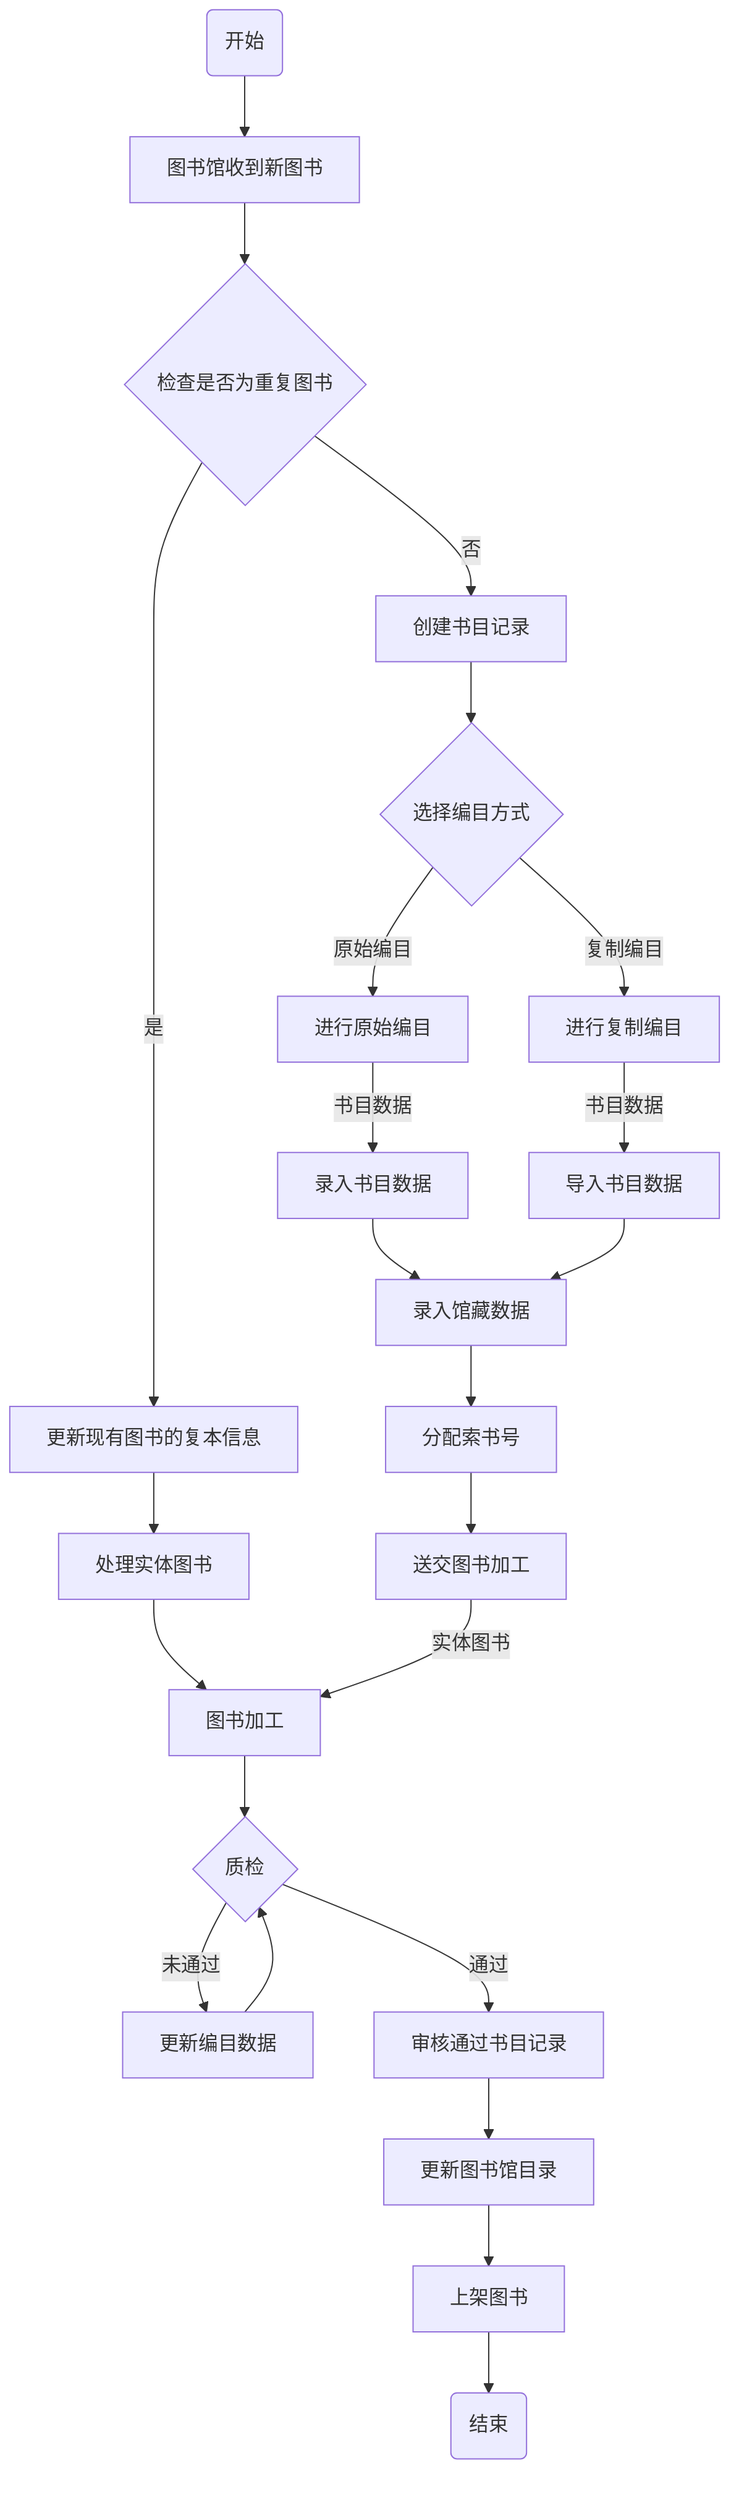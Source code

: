 graph TD
    Start(开始) --> ReceiveNewBook[图书馆收到新图书]
    ReceiveNewBook --> CheckDuplication{检查是否为重复图书}
    CheckDuplication --> |是| UpdateBookCopies[更新现有图书的复本信息]
    CheckDuplication --> |否| CreateBibliographicRecord[创建书目记录]
    UpdateBookCopies --> ProcessPhysicalBook[处理实体图书]
    CreateBibliographicRecord --> CatalogingType{选择编目方式}
    CatalogingType --> |原始编目| OriginalCataloging[进行原始编目]
    CatalogingType --> |复制编目| CopyCataloging[进行复制编目]
    OriginalCataloging --> |书目数据| EnterBibliographicData[录入书目数据]
    CopyCataloging --> |书目数据| ImportBibliographicData[导入书目数据]
    EnterBibliographicData & ImportBibliographicData --> EnterHoldingsData[录入馆藏数据]
    EnterHoldingsData --> AssignCallNumber[分配索书号]
    AssignCallNumber --> SendForProcessing[送交图书加工]
    ProcessPhysicalBook --> PhysicalProcessing[图书加工]
    PhysicalProcessing --> QualityCheck{质检}
    QualityCheck --> |未通过| UpdateCatalogingData[更新编目数据]
    QualityCheck --> |通过| ApproveRecord[审核通过书目记录]
    UpdateCatalogingData --> QualityCheck
    SendForProcessing --> |实体图书| PhysicalProcessing
    ApproveRecord --> UpdateCatalog[更新图书馆目录]
    UpdateCatalog --> ShelfReadyBook[上架图书]
    ShelfReadyBook --> End(结束)
